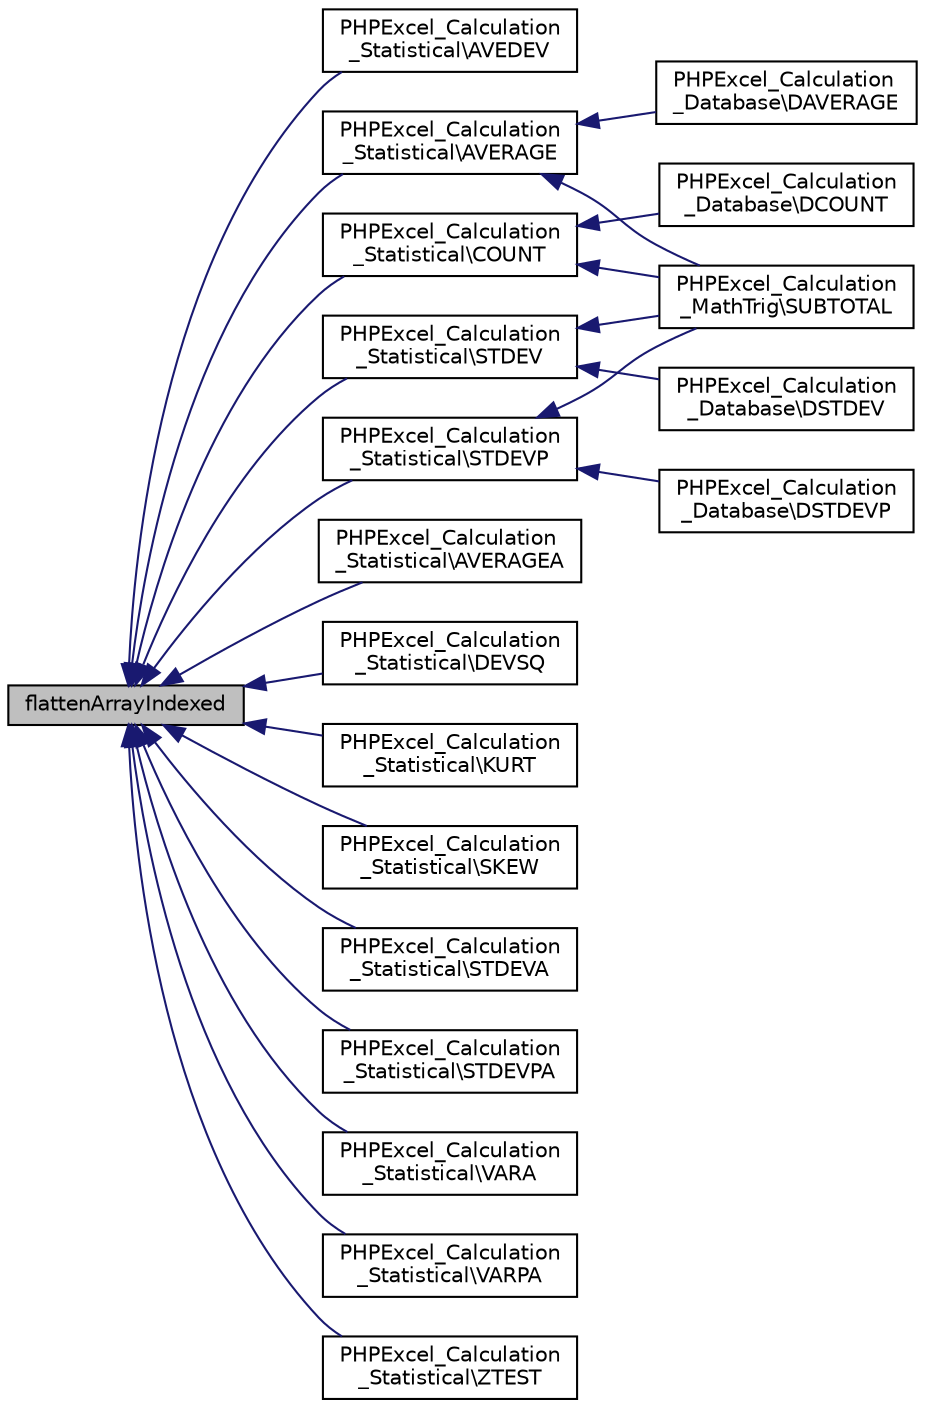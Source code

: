 digraph "flattenArrayIndexed"
{
  edge [fontname="Helvetica",fontsize="10",labelfontname="Helvetica",labelfontsize="10"];
  node [fontname="Helvetica",fontsize="10",shape=record];
  rankdir="LR";
  Node116 [label="flattenArrayIndexed",height=0.2,width=0.4,color="black", fillcolor="grey75", style="filled", fontcolor="black"];
  Node116 -> Node117 [dir="back",color="midnightblue",fontsize="10",style="solid",fontname="Helvetica"];
  Node117 [label="PHPExcel_Calculation\l_Statistical\\AVEDEV",height=0.2,width=0.4,color="black", fillcolor="white", style="filled",URL="$class_p_h_p_excel___calculation___statistical.html#a81f54874286d08a0fe5567ba181db106"];
  Node116 -> Node118 [dir="back",color="midnightblue",fontsize="10",style="solid",fontname="Helvetica"];
  Node118 [label="PHPExcel_Calculation\l_Statistical\\AVERAGE",height=0.2,width=0.4,color="black", fillcolor="white", style="filled",URL="$class_p_h_p_excel___calculation___statistical.html#aa0bdeecbec2bd1bfe81efd35aec58d2c"];
  Node118 -> Node119 [dir="back",color="midnightblue",fontsize="10",style="solid",fontname="Helvetica"];
  Node119 [label="PHPExcel_Calculation\l_Database\\DAVERAGE",height=0.2,width=0.4,color="black", fillcolor="white", style="filled",URL="$class_p_h_p_excel___calculation___database.html#ae6b7487cfdef582b5fb63b6c6c680f03"];
  Node118 -> Node120 [dir="back",color="midnightblue",fontsize="10",style="solid",fontname="Helvetica"];
  Node120 [label="PHPExcel_Calculation\l_MathTrig\\SUBTOTAL",height=0.2,width=0.4,color="black", fillcolor="white", style="filled",URL="$class_p_h_p_excel___calculation___math_trig.html#a2cd50b7ac6e844f6edc43ee7138a6d3c"];
  Node116 -> Node121 [dir="back",color="midnightblue",fontsize="10",style="solid",fontname="Helvetica"];
  Node121 [label="PHPExcel_Calculation\l_Statistical\\AVERAGEA",height=0.2,width=0.4,color="black", fillcolor="white", style="filled",URL="$class_p_h_p_excel___calculation___statistical.html#aae53c9742d45ba38b8a12666221e138b"];
  Node116 -> Node122 [dir="back",color="midnightblue",fontsize="10",style="solid",fontname="Helvetica"];
  Node122 [label="PHPExcel_Calculation\l_Statistical\\COUNT",height=0.2,width=0.4,color="black", fillcolor="white", style="filled",URL="$class_p_h_p_excel___calculation___statistical.html#ad2a07df65e397b11dfb293be3e7d9de2"];
  Node122 -> Node123 [dir="back",color="midnightblue",fontsize="10",style="solid",fontname="Helvetica"];
  Node123 [label="PHPExcel_Calculation\l_Database\\DCOUNT",height=0.2,width=0.4,color="black", fillcolor="white", style="filled",URL="$class_p_h_p_excel___calculation___database.html#aa379b585e6a4dd6664e3f083295f0fb4"];
  Node122 -> Node120 [dir="back",color="midnightblue",fontsize="10",style="solid",fontname="Helvetica"];
  Node116 -> Node124 [dir="back",color="midnightblue",fontsize="10",style="solid",fontname="Helvetica"];
  Node124 [label="PHPExcel_Calculation\l_Statistical\\DEVSQ",height=0.2,width=0.4,color="black", fillcolor="white", style="filled",URL="$class_p_h_p_excel___calculation___statistical.html#a2431bc60f9b1f272c6c0865e6818d4f8"];
  Node116 -> Node125 [dir="back",color="midnightblue",fontsize="10",style="solid",fontname="Helvetica"];
  Node125 [label="PHPExcel_Calculation\l_Statistical\\KURT",height=0.2,width=0.4,color="black", fillcolor="white", style="filled",URL="$class_p_h_p_excel___calculation___statistical.html#ae1bbc87db48d3f16872f496b17c3ca4b"];
  Node116 -> Node126 [dir="back",color="midnightblue",fontsize="10",style="solid",fontname="Helvetica"];
  Node126 [label="PHPExcel_Calculation\l_Statistical\\SKEW",height=0.2,width=0.4,color="black", fillcolor="white", style="filled",URL="$class_p_h_p_excel___calculation___statistical.html#a4e8225a49b4903221b4fc02b83d55382"];
  Node116 -> Node127 [dir="back",color="midnightblue",fontsize="10",style="solid",fontname="Helvetica"];
  Node127 [label="PHPExcel_Calculation\l_Statistical\\STDEV",height=0.2,width=0.4,color="black", fillcolor="white", style="filled",URL="$class_p_h_p_excel___calculation___statistical.html#af0d983ba4377112d039b24f6f7f72cdb"];
  Node127 -> Node128 [dir="back",color="midnightblue",fontsize="10",style="solid",fontname="Helvetica"];
  Node128 [label="PHPExcel_Calculation\l_Database\\DSTDEV",height=0.2,width=0.4,color="black", fillcolor="white", style="filled",URL="$class_p_h_p_excel___calculation___database.html#a6bf57c72f66f55fc879e2116cc037143"];
  Node127 -> Node120 [dir="back",color="midnightblue",fontsize="10",style="solid",fontname="Helvetica"];
  Node116 -> Node129 [dir="back",color="midnightblue",fontsize="10",style="solid",fontname="Helvetica"];
  Node129 [label="PHPExcel_Calculation\l_Statistical\\STDEVA",height=0.2,width=0.4,color="black", fillcolor="white", style="filled",URL="$class_p_h_p_excel___calculation___statistical.html#a40f726b9cef2f1c12df5049a6b626811"];
  Node116 -> Node130 [dir="back",color="midnightblue",fontsize="10",style="solid",fontname="Helvetica"];
  Node130 [label="PHPExcel_Calculation\l_Statistical\\STDEVP",height=0.2,width=0.4,color="black", fillcolor="white", style="filled",URL="$class_p_h_p_excel___calculation___statistical.html#a1078483bf68e8556e4cf5b64400b8ea0"];
  Node130 -> Node131 [dir="back",color="midnightblue",fontsize="10",style="solid",fontname="Helvetica"];
  Node131 [label="PHPExcel_Calculation\l_Database\\DSTDEVP",height=0.2,width=0.4,color="black", fillcolor="white", style="filled",URL="$class_p_h_p_excel___calculation___database.html#aeafa2a3ca6acb5c7d8c42b34432d6aa0"];
  Node130 -> Node120 [dir="back",color="midnightblue",fontsize="10",style="solid",fontname="Helvetica"];
  Node116 -> Node132 [dir="back",color="midnightblue",fontsize="10",style="solid",fontname="Helvetica"];
  Node132 [label="PHPExcel_Calculation\l_Statistical\\STDEVPA",height=0.2,width=0.4,color="black", fillcolor="white", style="filled",URL="$class_p_h_p_excel___calculation___statistical.html#a727f3b1ce2fc86d88647445f2aa8b3dc"];
  Node116 -> Node133 [dir="back",color="midnightblue",fontsize="10",style="solid",fontname="Helvetica"];
  Node133 [label="PHPExcel_Calculation\l_Statistical\\VARA",height=0.2,width=0.4,color="black", fillcolor="white", style="filled",URL="$class_p_h_p_excel___calculation___statistical.html#ae7b5677f8214043933383c48dbb22846"];
  Node116 -> Node134 [dir="back",color="midnightblue",fontsize="10",style="solid",fontname="Helvetica"];
  Node134 [label="PHPExcel_Calculation\l_Statistical\\VARPA",height=0.2,width=0.4,color="black", fillcolor="white", style="filled",URL="$class_p_h_p_excel___calculation___statistical.html#aa547947042bee93f770df36282e160d3"];
  Node116 -> Node135 [dir="back",color="midnightblue",fontsize="10",style="solid",fontname="Helvetica"];
  Node135 [label="PHPExcel_Calculation\l_Statistical\\ZTEST",height=0.2,width=0.4,color="black", fillcolor="white", style="filled",URL="$class_p_h_p_excel___calculation___statistical.html#a938e373a2755cad1298af649fb5a9d81"];
}
